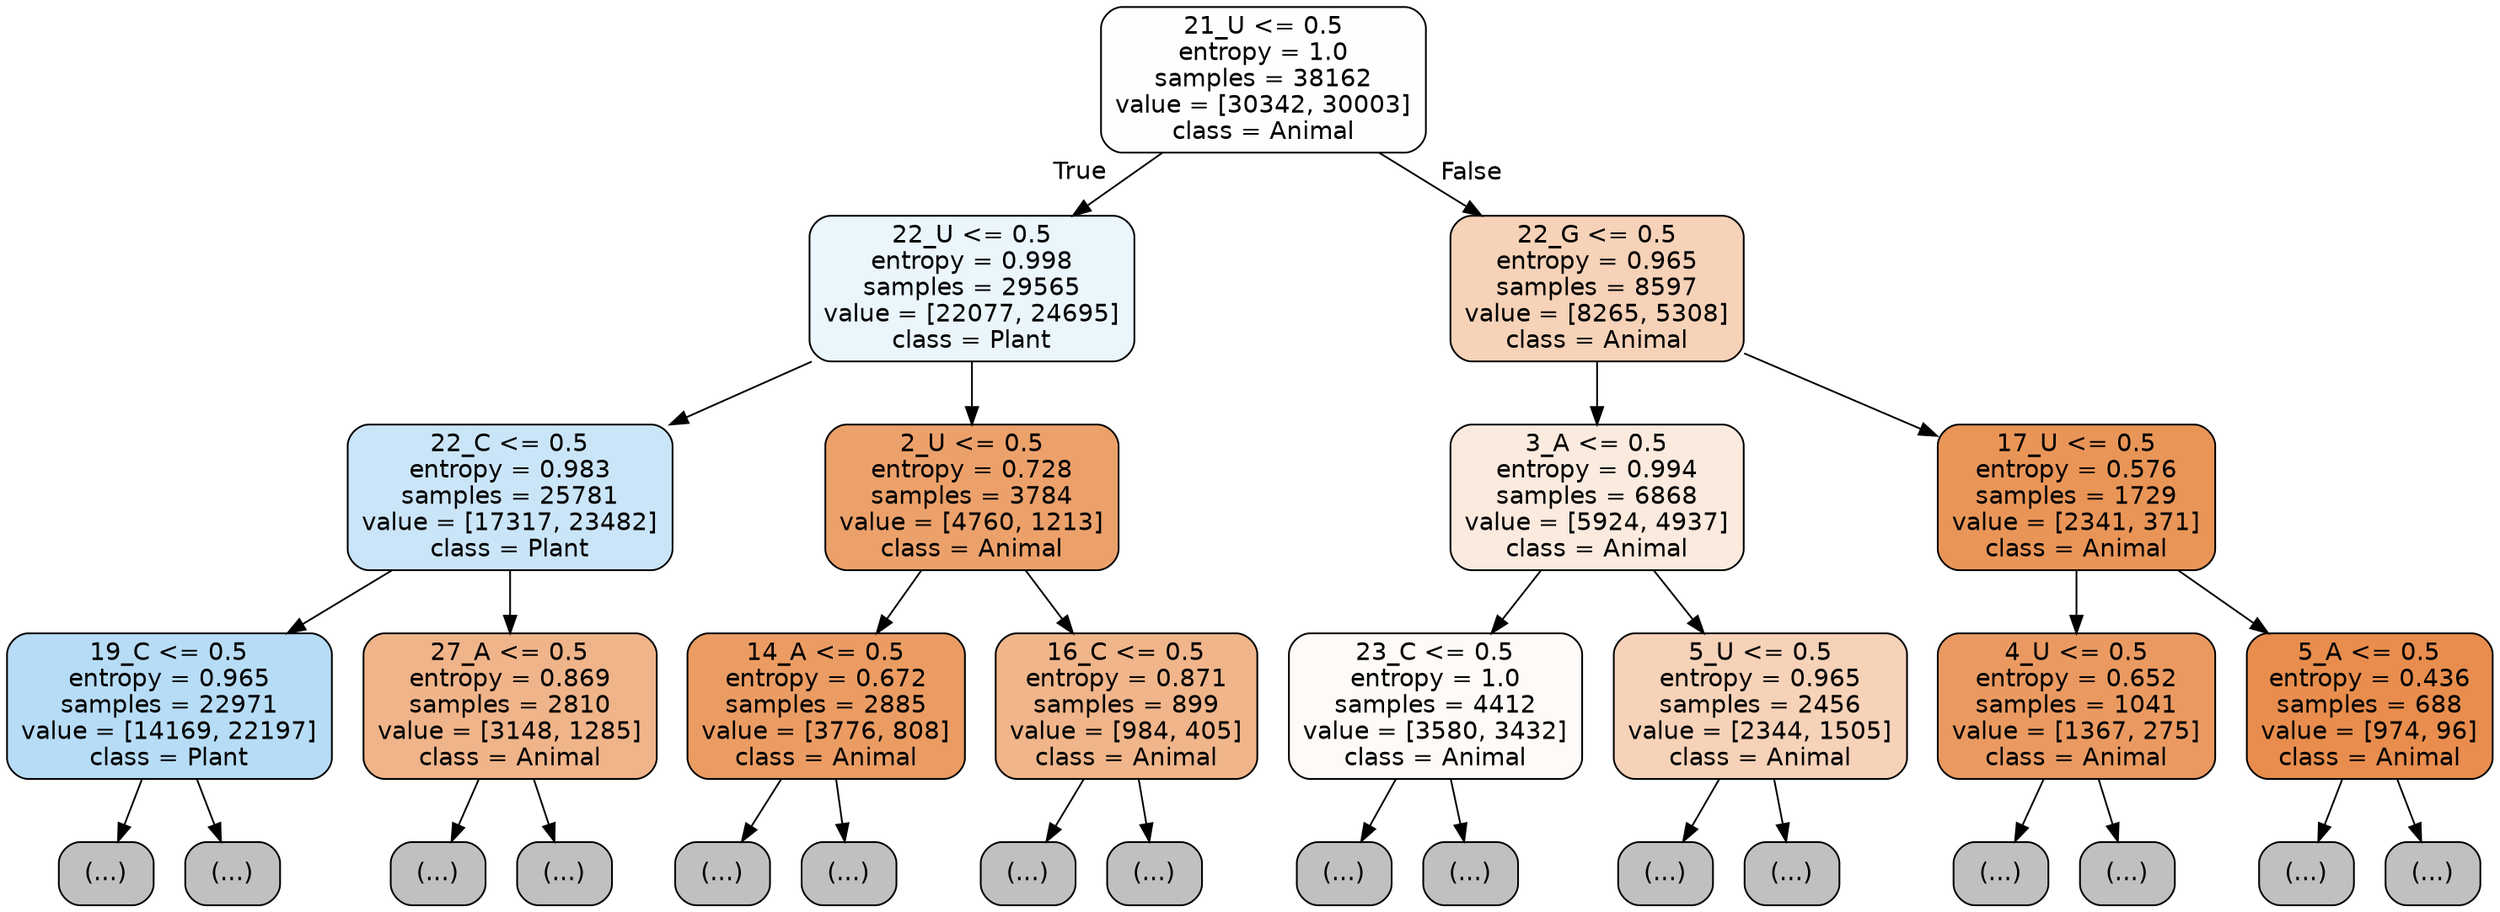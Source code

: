 digraph Tree {
node [shape=box, style="filled, rounded", color="black", fontname="helvetica"] ;
edge [fontname="helvetica"] ;
0 [label="21_U <= 0.5\nentropy = 1.0\nsamples = 38162\nvalue = [30342, 30003]\nclass = Animal", fillcolor="#fffefd"] ;
1 [label="22_U <= 0.5\nentropy = 0.998\nsamples = 29565\nvalue = [22077, 24695]\nclass = Plant", fillcolor="#eaf5fc"] ;
0 -> 1 [labeldistance=2.5, labelangle=45, headlabel="True"] ;
2 [label="22_C <= 0.5\nentropy = 0.983\nsamples = 25781\nvalue = [17317, 23482]\nclass = Plant", fillcolor="#cbe5f8"] ;
1 -> 2 ;
3 [label="19_C <= 0.5\nentropy = 0.965\nsamples = 22971\nvalue = [14169, 22197]\nclass = Plant", fillcolor="#b7dcf6"] ;
2 -> 3 ;
4 [label="(...)", fillcolor="#C0C0C0"] ;
3 -> 4 ;
7665 [label="(...)", fillcolor="#C0C0C0"] ;
3 -> 7665 ;
10204 [label="27_A <= 0.5\nentropy = 0.869\nsamples = 2810\nvalue = [3148, 1285]\nclass = Animal", fillcolor="#f0b48a"] ;
2 -> 10204 ;
10205 [label="(...)", fillcolor="#C0C0C0"] ;
10204 -> 10205 ;
11558 [label="(...)", fillcolor="#C0C0C0"] ;
10204 -> 11558 ;
11559 [label="2_U <= 0.5\nentropy = 0.728\nsamples = 3784\nvalue = [4760, 1213]\nclass = Animal", fillcolor="#eca16b"] ;
1 -> 11559 ;
11560 [label="14_A <= 0.5\nentropy = 0.672\nsamples = 2885\nvalue = [3776, 808]\nclass = Animal", fillcolor="#eb9c63"] ;
11559 -> 11560 ;
11561 [label="(...)", fillcolor="#C0C0C0"] ;
11560 -> 11561 ;
12452 [label="(...)", fillcolor="#C0C0C0"] ;
11560 -> 12452 ;
12679 [label="16_C <= 0.5\nentropy = 0.871\nsamples = 899\nvalue = [984, 405]\nclass = Animal", fillcolor="#f0b58a"] ;
11559 -> 12679 ;
12680 [label="(...)", fillcolor="#C0C0C0"] ;
12679 -> 12680 ;
13009 [label="(...)", fillcolor="#C0C0C0"] ;
12679 -> 13009 ;
13096 [label="22_G <= 0.5\nentropy = 0.965\nsamples = 8597\nvalue = [8265, 5308]\nclass = Animal", fillcolor="#f6d2b8"] ;
0 -> 13096 [labeldistance=2.5, labelangle=-45, headlabel="False"] ;
13097 [label="3_A <= 0.5\nentropy = 0.994\nsamples = 6868\nvalue = [5924, 4937]\nclass = Animal", fillcolor="#fbeade"] ;
13096 -> 13097 ;
13098 [label="23_C <= 0.5\nentropy = 1.0\nsamples = 4412\nvalue = [3580, 3432]\nclass = Animal", fillcolor="#fefaf7"] ;
13097 -> 13098 ;
13099 [label="(...)", fillcolor="#C0C0C0"] ;
13098 -> 13099 ;
15244 [label="(...)", fillcolor="#C0C0C0"] ;
13098 -> 15244 ;
15327 [label="5_U <= 0.5\nentropy = 0.965\nsamples = 2456\nvalue = [2344, 1505]\nclass = Animal", fillcolor="#f6d2b8"] ;
13097 -> 15327 ;
15328 [label="(...)", fillcolor="#C0C0C0"] ;
15327 -> 15328 ;
15915 [label="(...)", fillcolor="#C0C0C0"] ;
15327 -> 15915 ;
16148 [label="17_U <= 0.5\nentropy = 0.576\nsamples = 1729\nvalue = [2341, 371]\nclass = Animal", fillcolor="#e99558"] ;
13096 -> 16148 ;
16149 [label="4_U <= 0.5\nentropy = 0.652\nsamples = 1041\nvalue = [1367, 275]\nclass = Animal", fillcolor="#ea9a61"] ;
16148 -> 16149 ;
16150 [label="(...)", fillcolor="#C0C0C0"] ;
16149 -> 16150 ;
16451 [label="(...)", fillcolor="#C0C0C0"] ;
16149 -> 16451 ;
16564 [label="5_A <= 0.5\nentropy = 0.436\nsamples = 688\nvalue = [974, 96]\nclass = Animal", fillcolor="#e88d4d"] ;
16148 -> 16564 ;
16565 [label="(...)", fillcolor="#C0C0C0"] ;
16564 -> 16565 ;
16692 [label="(...)", fillcolor="#C0C0C0"] ;
16564 -> 16692 ;
}